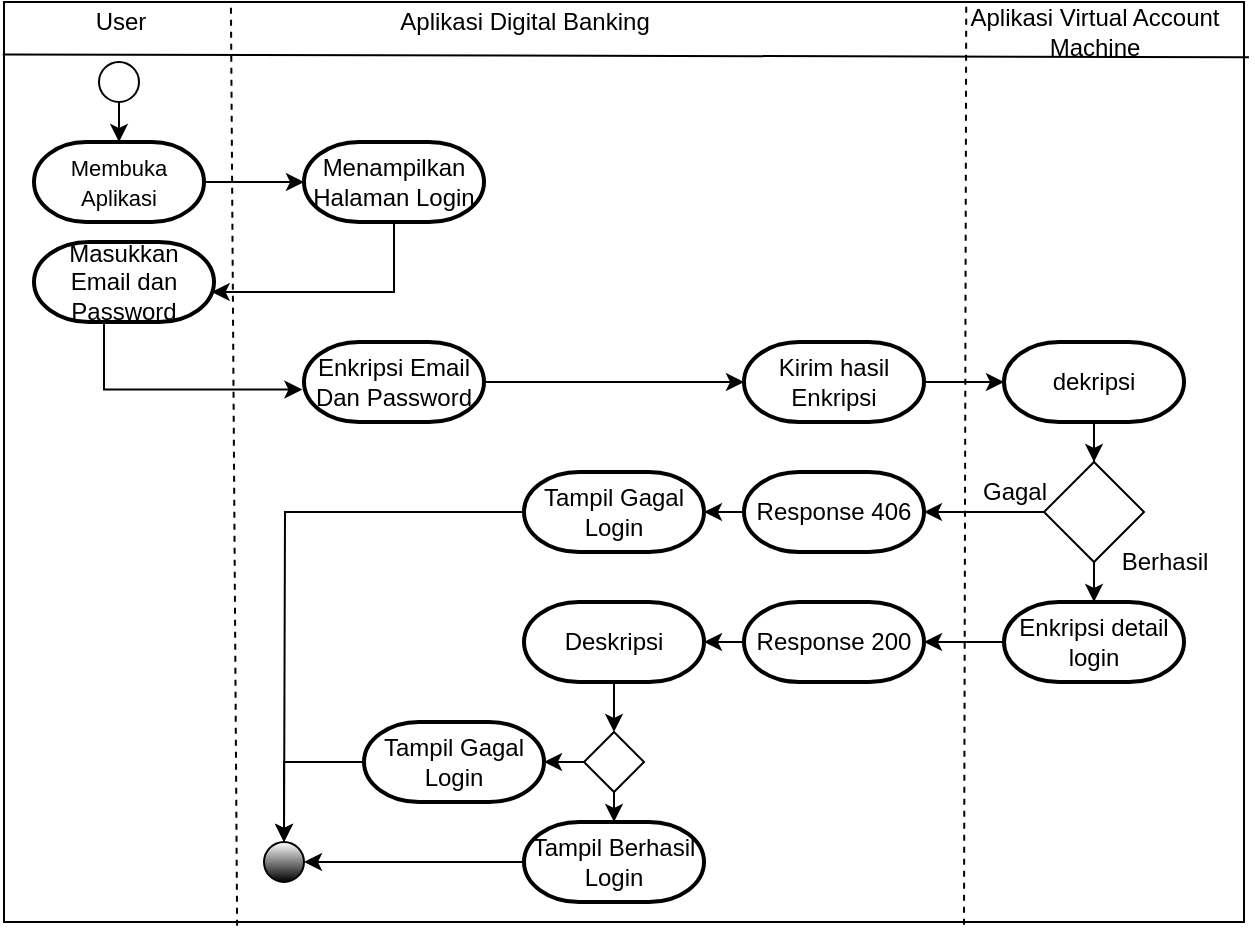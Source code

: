 <mxfile version="14.8.5" type="github">
  <diagram id="3MBLqWPYzSCNdpFBCNdg" name="Page-1">
    <mxGraphModel dx="981" dy="508" grid="1" gridSize="10" guides="1" tooltips="1" connect="1" arrows="1" fold="1" page="1" pageScale="1" pageWidth="850" pageHeight="1100" math="0" shadow="0">
      <root>
        <mxCell id="0" />
        <mxCell id="1" parent="0" />
        <mxCell id="zbI6LSLj76RK448dhXUD-1" value="" style="rounded=0;whiteSpace=wrap;html=1;" vertex="1" parent="1">
          <mxGeometry x="100" y="170" width="620" height="460" as="geometry" />
        </mxCell>
        <mxCell id="zbI6LSLj76RK448dhXUD-2" value="" style="endArrow=none;html=1;entryX=1.004;entryY=0.06;entryDx=0;entryDy=0;entryPerimeter=0;exitX=-0.001;exitY=0.057;exitDx=0;exitDy=0;exitPerimeter=0;" edge="1" parent="1" source="zbI6LSLj76RK448dhXUD-1" target="zbI6LSLj76RK448dhXUD-1">
          <mxGeometry width="50" height="50" relative="1" as="geometry">
            <mxPoint x="107.5" y="180" as="sourcePoint" />
            <mxPoint x="662.5" y="180" as="targetPoint" />
          </mxGeometry>
        </mxCell>
        <mxCell id="zbI6LSLj76RK448dhXUD-10" style="edgeStyle=orthogonalEdgeStyle;rounded=0;orthogonalLoop=1;jettySize=auto;html=1;entryX=0.5;entryY=0;entryDx=0;entryDy=0;entryPerimeter=0;" edge="1" parent="1" source="zbI6LSLj76RK448dhXUD-5" target="zbI6LSLj76RK448dhXUD-13">
          <mxGeometry relative="1" as="geometry">
            <mxPoint x="140" y="240" as="targetPoint" />
          </mxGeometry>
        </mxCell>
        <mxCell id="zbI6LSLj76RK448dhXUD-5" value="" style="ellipse;whiteSpace=wrap;html=1;aspect=fixed;" vertex="1" parent="1">
          <mxGeometry x="147.5" y="200" width="20" height="20" as="geometry" />
        </mxCell>
        <mxCell id="zbI6LSLj76RK448dhXUD-8" value="" style="endArrow=none;dashed=1;html=1;exitX=0.188;exitY=1.004;exitDx=0;exitDy=0;exitPerimeter=0;entryX=0.183;entryY=0.001;entryDx=0;entryDy=0;entryPerimeter=0;" edge="1" parent="1" source="zbI6LSLj76RK448dhXUD-1" target="zbI6LSLj76RK448dhXUD-1">
          <mxGeometry width="50" height="50" relative="1" as="geometry">
            <mxPoint x="170" y="330" as="sourcePoint" />
            <mxPoint x="170" y="149" as="targetPoint" />
          </mxGeometry>
        </mxCell>
        <mxCell id="zbI6LSLj76RK448dhXUD-17" style="edgeStyle=orthogonalEdgeStyle;rounded=0;orthogonalLoop=1;jettySize=auto;html=1;" edge="1" parent="1" source="zbI6LSLj76RK448dhXUD-13" target="zbI6LSLj76RK448dhXUD-16">
          <mxGeometry relative="1" as="geometry" />
        </mxCell>
        <mxCell id="zbI6LSLj76RK448dhXUD-13" value="&lt;font style=&quot;font-size: 11px&quot;&gt;Membuka Aplikasi&lt;/font&gt;" style="strokeWidth=2;html=1;shape=mxgraph.flowchart.terminator;whiteSpace=wrap;" vertex="1" parent="1">
          <mxGeometry x="115" y="240" width="85" height="40" as="geometry" />
        </mxCell>
        <mxCell id="zbI6LSLj76RK448dhXUD-22" style="edgeStyle=orthogonalEdgeStyle;rounded=0;orthogonalLoop=1;jettySize=auto;html=1;entryX=0.987;entryY=0.625;entryDx=0;entryDy=0;entryPerimeter=0;" edge="1" parent="1" source="zbI6LSLj76RK448dhXUD-16" target="zbI6LSLj76RK448dhXUD-18">
          <mxGeometry relative="1" as="geometry">
            <Array as="points">
              <mxPoint x="295" y="315" />
            </Array>
          </mxGeometry>
        </mxCell>
        <mxCell id="zbI6LSLj76RK448dhXUD-16" value="Menampilkan Halaman Login" style="strokeWidth=2;html=1;shape=mxgraph.flowchart.terminator;whiteSpace=wrap;" vertex="1" parent="1">
          <mxGeometry x="250" y="240" width="90" height="40" as="geometry" />
        </mxCell>
        <mxCell id="zbI6LSLj76RK448dhXUD-24" style="edgeStyle=orthogonalEdgeStyle;rounded=0;orthogonalLoop=1;jettySize=auto;html=1;entryX=-0.009;entryY=0.594;entryDx=0;entryDy=0;entryPerimeter=0;" edge="1" parent="1" source="zbI6LSLj76RK448dhXUD-18" target="zbI6LSLj76RK448dhXUD-23">
          <mxGeometry relative="1" as="geometry">
            <Array as="points">
              <mxPoint x="150" y="364" />
            </Array>
          </mxGeometry>
        </mxCell>
        <mxCell id="zbI6LSLj76RK448dhXUD-18" value="Masukkan Email dan Password" style="strokeWidth=2;html=1;shape=mxgraph.flowchart.terminator;whiteSpace=wrap;" vertex="1" parent="1">
          <mxGeometry x="115" y="290" width="90" height="40" as="geometry" />
        </mxCell>
        <mxCell id="zbI6LSLj76RK448dhXUD-26" style="edgeStyle=orthogonalEdgeStyle;rounded=0;orthogonalLoop=1;jettySize=auto;html=1;entryX=0;entryY=0.5;entryDx=0;entryDy=0;entryPerimeter=0;" edge="1" parent="1" source="zbI6LSLj76RK448dhXUD-23" target="zbI6LSLj76RK448dhXUD-27">
          <mxGeometry relative="1" as="geometry">
            <mxPoint x="360" y="360" as="targetPoint" />
          </mxGeometry>
        </mxCell>
        <mxCell id="zbI6LSLj76RK448dhXUD-23" value="Enkripsi Email Dan Password" style="strokeWidth=2;html=1;shape=mxgraph.flowchart.terminator;whiteSpace=wrap;" vertex="1" parent="1">
          <mxGeometry x="250" y="340" width="90" height="40" as="geometry" />
        </mxCell>
        <mxCell id="zbI6LSLj76RK448dhXUD-30" style="edgeStyle=orthogonalEdgeStyle;rounded=0;orthogonalLoop=1;jettySize=auto;html=1;" edge="1" parent="1" source="zbI6LSLj76RK448dhXUD-27" target="zbI6LSLj76RK448dhXUD-29">
          <mxGeometry relative="1" as="geometry" />
        </mxCell>
        <mxCell id="zbI6LSLj76RK448dhXUD-27" value="Kirim hasil Enkripsi" style="strokeWidth=2;html=1;shape=mxgraph.flowchart.terminator;whiteSpace=wrap;" vertex="1" parent="1">
          <mxGeometry x="470" y="340" width="90" height="40" as="geometry" />
        </mxCell>
        <mxCell id="zbI6LSLj76RK448dhXUD-32" style="edgeStyle=orthogonalEdgeStyle;rounded=0;orthogonalLoop=1;jettySize=auto;html=1;" edge="1" parent="1" source="zbI6LSLj76RK448dhXUD-29" target="zbI6LSLj76RK448dhXUD-31">
          <mxGeometry relative="1" as="geometry" />
        </mxCell>
        <mxCell id="zbI6LSLj76RK448dhXUD-29" value="dekripsi" style="strokeWidth=2;html=1;shape=mxgraph.flowchart.terminator;whiteSpace=wrap;" vertex="1" parent="1">
          <mxGeometry x="600" y="340" width="90" height="40" as="geometry" />
        </mxCell>
        <mxCell id="zbI6LSLj76RK448dhXUD-34" style="edgeStyle=orthogonalEdgeStyle;rounded=0;orthogonalLoop=1;jettySize=auto;html=1;" edge="1" parent="1" source="zbI6LSLj76RK448dhXUD-31" target="zbI6LSLj76RK448dhXUD-33">
          <mxGeometry relative="1" as="geometry" />
        </mxCell>
        <mxCell id="zbI6LSLj76RK448dhXUD-38" style="edgeStyle=orthogonalEdgeStyle;rounded=0;orthogonalLoop=1;jettySize=auto;html=1;entryX=1;entryY=0.5;entryDx=0;entryDy=0;entryPerimeter=0;" edge="1" parent="1" source="zbI6LSLj76RK448dhXUD-31" target="zbI6LSLj76RK448dhXUD-37">
          <mxGeometry relative="1" as="geometry" />
        </mxCell>
        <mxCell id="zbI6LSLj76RK448dhXUD-31" value="" style="rhombus;whiteSpace=wrap;html=1;" vertex="1" parent="1">
          <mxGeometry x="620" y="400" width="50" height="50" as="geometry" />
        </mxCell>
        <mxCell id="zbI6LSLj76RK448dhXUD-40" style="edgeStyle=orthogonalEdgeStyle;rounded=0;orthogonalLoop=1;jettySize=auto;html=1;entryX=1;entryY=0.5;entryDx=0;entryDy=0;entryPerimeter=0;" edge="1" parent="1" source="zbI6LSLj76RK448dhXUD-33" target="zbI6LSLj76RK448dhXUD-39">
          <mxGeometry relative="1" as="geometry" />
        </mxCell>
        <mxCell id="zbI6LSLj76RK448dhXUD-33" value="Enkripsi detail login" style="strokeWidth=2;html=1;shape=mxgraph.flowchart.terminator;whiteSpace=wrap;" vertex="1" parent="1">
          <mxGeometry x="600" y="470" width="90" height="40" as="geometry" />
        </mxCell>
        <mxCell id="zbI6LSLj76RK448dhXUD-35" value="Berhasil" style="text;html=1;align=center;verticalAlign=middle;resizable=0;points=[];autosize=1;strokeColor=none;" vertex="1" parent="1">
          <mxGeometry x="650" y="440" width="60" height="20" as="geometry" />
        </mxCell>
        <mxCell id="zbI6LSLj76RK448dhXUD-36" value="Gagal" style="text;html=1;align=center;verticalAlign=middle;resizable=0;points=[];autosize=1;strokeColor=none;" vertex="1" parent="1">
          <mxGeometry x="580" y="405" width="50" height="20" as="geometry" />
        </mxCell>
        <mxCell id="zbI6LSLj76RK448dhXUD-44" style="edgeStyle=orthogonalEdgeStyle;rounded=0;orthogonalLoop=1;jettySize=auto;html=1;" edge="1" parent="1" source="zbI6LSLj76RK448dhXUD-37" target="zbI6LSLj76RK448dhXUD-43">
          <mxGeometry relative="1" as="geometry" />
        </mxCell>
        <mxCell id="zbI6LSLj76RK448dhXUD-37" value="Response 406" style="strokeWidth=2;html=1;shape=mxgraph.flowchart.terminator;whiteSpace=wrap;" vertex="1" parent="1">
          <mxGeometry x="470" y="405" width="90" height="40" as="geometry" />
        </mxCell>
        <mxCell id="zbI6LSLj76RK448dhXUD-42" style="edgeStyle=orthogonalEdgeStyle;rounded=0;orthogonalLoop=1;jettySize=auto;html=1;entryX=1;entryY=0.5;entryDx=0;entryDy=0;entryPerimeter=0;" edge="1" parent="1" source="zbI6LSLj76RK448dhXUD-39" target="zbI6LSLj76RK448dhXUD-41">
          <mxGeometry relative="1" as="geometry" />
        </mxCell>
        <mxCell id="zbI6LSLj76RK448dhXUD-39" value="Response 200" style="strokeWidth=2;html=1;shape=mxgraph.flowchart.terminator;whiteSpace=wrap;" vertex="1" parent="1">
          <mxGeometry x="470" y="470" width="90" height="40" as="geometry" />
        </mxCell>
        <mxCell id="zbI6LSLj76RK448dhXUD-50" style="edgeStyle=orthogonalEdgeStyle;rounded=0;orthogonalLoop=1;jettySize=auto;html=1;" edge="1" parent="1" source="zbI6LSLj76RK448dhXUD-41" target="zbI6LSLj76RK448dhXUD-49">
          <mxGeometry relative="1" as="geometry" />
        </mxCell>
        <mxCell id="zbI6LSLj76RK448dhXUD-41" value="Deskripsi" style="strokeWidth=2;html=1;shape=mxgraph.flowchart.terminator;whiteSpace=wrap;" vertex="1" parent="1">
          <mxGeometry x="360" y="470" width="90" height="40" as="geometry" />
        </mxCell>
        <mxCell id="zbI6LSLj76RK448dhXUD-59" style="edgeStyle=orthogonalEdgeStyle;rounded=0;orthogonalLoop=1;jettySize=auto;html=1;" edge="1" parent="1" source="zbI6LSLj76RK448dhXUD-43">
          <mxGeometry relative="1" as="geometry">
            <mxPoint x="240" y="590" as="targetPoint" />
          </mxGeometry>
        </mxCell>
        <mxCell id="zbI6LSLj76RK448dhXUD-43" value="Tampil Gagal Login" style="strokeWidth=2;html=1;shape=mxgraph.flowchart.terminator;whiteSpace=wrap;" vertex="1" parent="1">
          <mxGeometry x="360" y="405" width="90" height="40" as="geometry" />
        </mxCell>
        <mxCell id="zbI6LSLj76RK448dhXUD-52" style="edgeStyle=orthogonalEdgeStyle;rounded=0;orthogonalLoop=1;jettySize=auto;html=1;entryX=1;entryY=0.5;entryDx=0;entryDy=0;entryPerimeter=0;" edge="1" parent="1" source="zbI6LSLj76RK448dhXUD-49" target="zbI6LSLj76RK448dhXUD-51">
          <mxGeometry relative="1" as="geometry" />
        </mxCell>
        <mxCell id="zbI6LSLj76RK448dhXUD-55" style="edgeStyle=orthogonalEdgeStyle;rounded=0;orthogonalLoop=1;jettySize=auto;html=1;entryX=0.5;entryY=0;entryDx=0;entryDy=0;entryPerimeter=0;" edge="1" parent="1" source="zbI6LSLj76RK448dhXUD-49" target="zbI6LSLj76RK448dhXUD-53">
          <mxGeometry relative="1" as="geometry" />
        </mxCell>
        <mxCell id="zbI6LSLj76RK448dhXUD-49" value="" style="rhombus;whiteSpace=wrap;html=1;" vertex="1" parent="1">
          <mxGeometry x="390" y="535" width="30" height="30" as="geometry" />
        </mxCell>
        <mxCell id="zbI6LSLj76RK448dhXUD-58" style="edgeStyle=orthogonalEdgeStyle;rounded=0;orthogonalLoop=1;jettySize=auto;html=1;" edge="1" parent="1" source="zbI6LSLj76RK448dhXUD-51" target="zbI6LSLj76RK448dhXUD-56">
          <mxGeometry relative="1" as="geometry" />
        </mxCell>
        <mxCell id="zbI6LSLj76RK448dhXUD-51" value="Tampil Gagal Login" style="strokeWidth=2;html=1;shape=mxgraph.flowchart.terminator;whiteSpace=wrap;" vertex="1" parent="1">
          <mxGeometry x="280" y="530" width="90" height="40" as="geometry" />
        </mxCell>
        <mxCell id="zbI6LSLj76RK448dhXUD-57" style="edgeStyle=orthogonalEdgeStyle;rounded=0;orthogonalLoop=1;jettySize=auto;html=1;entryX=1;entryY=0.5;entryDx=0;entryDy=0;" edge="1" parent="1" source="zbI6LSLj76RK448dhXUD-53" target="zbI6LSLj76RK448dhXUD-56">
          <mxGeometry relative="1" as="geometry" />
        </mxCell>
        <mxCell id="zbI6LSLj76RK448dhXUD-53" value="Tampil Berhasil Login" style="strokeWidth=2;html=1;shape=mxgraph.flowchart.terminator;whiteSpace=wrap;" vertex="1" parent="1">
          <mxGeometry x="360" y="580" width="90" height="40" as="geometry" />
        </mxCell>
        <mxCell id="zbI6LSLj76RK448dhXUD-56" value="" style="ellipse;whiteSpace=wrap;html=1;aspect=fixed;gradientColor=#000000;" vertex="1" parent="1">
          <mxGeometry x="230" y="590" width="20" height="20" as="geometry" />
        </mxCell>
        <mxCell id="zbI6LSLj76RK448dhXUD-60" value="User" style="text;html=1;align=center;verticalAlign=middle;resizable=0;points=[];autosize=1;strokeColor=none;" vertex="1" parent="1">
          <mxGeometry x="137.5" y="170" width="40" height="20" as="geometry" />
        </mxCell>
        <mxCell id="zbI6LSLj76RK448dhXUD-61" value="Aplikasi Digital Banking" style="text;html=1;align=center;verticalAlign=middle;resizable=0;points=[];autosize=1;strokeColor=none;" vertex="1" parent="1">
          <mxGeometry x="290" y="170" width="140" height="20" as="geometry" />
        </mxCell>
        <mxCell id="zbI6LSLj76RK448dhXUD-62" value="" style="endArrow=none;dashed=1;html=1;entryX=0.776;entryY=0.001;entryDx=0;entryDy=0;entryPerimeter=0;" edge="1" parent="1" target="zbI6LSLj76RK448dhXUD-1">
          <mxGeometry width="50" height="50" relative="1" as="geometry">
            <mxPoint x="580" y="631.379" as="sourcePoint" />
            <mxPoint x="580" y="190" as="targetPoint" />
          </mxGeometry>
        </mxCell>
        <mxCell id="zbI6LSLj76RK448dhXUD-64" value="Aplikasi Virtual Account&lt;br&gt;Machine" style="text;html=1;align=center;verticalAlign=middle;resizable=0;points=[];autosize=1;strokeColor=none;" vertex="1" parent="1">
          <mxGeometry x="575" y="170" width="140" height="30" as="geometry" />
        </mxCell>
      </root>
    </mxGraphModel>
  </diagram>
</mxfile>
